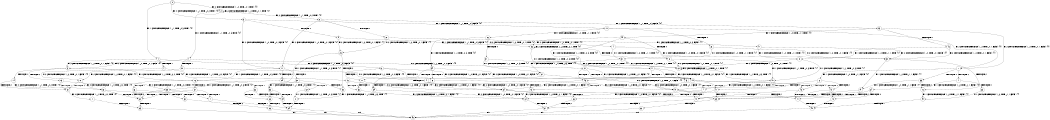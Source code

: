 digraph BCG {
size = "7, 10.5";
center = TRUE;
node [shape = circle];
0 [peripheries = 2];
0 -> 1 [label = "EX !1 !ATOMIC_EXCH_BRANCH (1, +1, TRUE, +0, 3, TRUE) !{0}"];
0 -> 2 [label = "EX !2 !ATOMIC_EXCH_BRANCH (1, +0, TRUE, +0, 1, TRUE) !{0}"];
0 -> 3 [label = "EX !0 !ATOMIC_EXCH_BRANCH (1, +1, TRUE, +0, 2, TRUE) !{0}"];
1 -> 4 [label = "TERMINATE !1"];
1 -> 5 [label = "EX !2 !ATOMIC_EXCH_BRANCH (1, +0, TRUE, +0, 1, FALSE) !{0}"];
1 -> 6 [label = "EX !0 !ATOMIC_EXCH_BRANCH (1, +1, TRUE, +0, 2, FALSE) !{0}"];
2 -> 7 [label = "EX !1 !ATOMIC_EXCH_BRANCH (1, +1, TRUE, +0, 3, TRUE) !{0}"];
2 -> 8 [label = "EX !0 !ATOMIC_EXCH_BRANCH (1, +1, TRUE, +0, 2, TRUE) !{0}"];
2 -> 2 [label = "EX !2 !ATOMIC_EXCH_BRANCH (1, +0, TRUE, +0, 1, TRUE) !{0}"];
3 -> 9 [label = "TERMINATE !0"];
3 -> 10 [label = "EX !1 !ATOMIC_EXCH_BRANCH (1, +1, TRUE, +0, 3, FALSE) !{0}"];
3 -> 11 [label = "EX !2 !ATOMIC_EXCH_BRANCH (1, +0, TRUE, +0, 1, FALSE) !{0}"];
4 -> 12 [label = "EX !2 !ATOMIC_EXCH_BRANCH (1, +0, TRUE, +0, 1, FALSE) !{0}"];
4 -> 13 [label = "EX !0 !ATOMIC_EXCH_BRANCH (1, +1, TRUE, +0, 2, FALSE) !{0}"];
5 -> 14 [label = "TERMINATE !1"];
5 -> 15 [label = "TERMINATE !2"];
5 -> 16 [label = "EX !0 !ATOMIC_EXCH_BRANCH (1, +1, TRUE, +0, 2, TRUE) !{0}"];
6 -> 17 [label = "TERMINATE !1"];
6 -> 18 [label = "TERMINATE !0"];
6 -> 19 [label = "EX !2 !ATOMIC_EXCH_BRANCH (1, +0, TRUE, +0, 1, FALSE) !{0}"];
7 -> 20 [label = "TERMINATE !1"];
7 -> 21 [label = "EX !0 !ATOMIC_EXCH_BRANCH (1, +1, TRUE, +0, 2, FALSE) !{0}"];
7 -> 5 [label = "EX !2 !ATOMIC_EXCH_BRANCH (1, +0, TRUE, +0, 1, FALSE) !{0}"];
8 -> 22 [label = "TERMINATE !0"];
8 -> 23 [label = "EX !1 !ATOMIC_EXCH_BRANCH (1, +1, TRUE, +0, 3, FALSE) !{0}"];
8 -> 11 [label = "EX !2 !ATOMIC_EXCH_BRANCH (1, +0, TRUE, +0, 1, FALSE) !{0}"];
9 -> 24 [label = "EX !1 !ATOMIC_EXCH_BRANCH (1, +1, TRUE, +0, 3, FALSE) !{1}"];
9 -> 25 [label = "EX !2 !ATOMIC_EXCH_BRANCH (1, +0, TRUE, +0, 1, FALSE) !{1}"];
10 -> 26 [label = "TERMINATE !0"];
10 -> 27 [label = "EX !2 !ATOMIC_EXCH_BRANCH (1, +0, TRUE, +0, 1, FALSE) !{0}"];
10 -> 28 [label = "EX !1 !ATOMIC_EXCH_BRANCH (1, +0, TRUE, +1, 1, TRUE) !{0}"];
11 -> 29 [label = "TERMINATE !2"];
11 -> 30 [label = "TERMINATE !0"];
11 -> 16 [label = "EX !1 !ATOMIC_EXCH_BRANCH (1, +1, TRUE, +0, 3, TRUE) !{0}"];
12 -> 31 [label = "TERMINATE !2"];
12 -> 32 [label = "EX !0 !ATOMIC_EXCH_BRANCH (1, +1, TRUE, +0, 2, TRUE) !{0}"];
13 -> 33 [label = "TERMINATE !0"];
13 -> 34 [label = "EX !2 !ATOMIC_EXCH_BRANCH (1, +0, TRUE, +0, 1, FALSE) !{0}"];
14 -> 31 [label = "TERMINATE !2"];
14 -> 32 [label = "EX !0 !ATOMIC_EXCH_BRANCH (1, +1, TRUE, +0, 2, TRUE) !{0}"];
15 -> 31 [label = "TERMINATE !1"];
15 -> 35 [label = "EX !0 !ATOMIC_EXCH_BRANCH (1, +1, TRUE, +0, 2, TRUE) !{0}"];
16 -> 36 [label = "TERMINATE !1"];
16 -> 37 [label = "TERMINATE !2"];
16 -> 38 [label = "TERMINATE !0"];
17 -> 33 [label = "TERMINATE !0"];
17 -> 34 [label = "EX !2 !ATOMIC_EXCH_BRANCH (1, +0, TRUE, +0, 1, FALSE) !{0}"];
18 -> 39 [label = "TERMINATE !1"];
18 -> 40 [label = "EX !2 !ATOMIC_EXCH_BRANCH (1, +0, TRUE, +0, 1, FALSE) !{1}"];
19 -> 41 [label = "TERMINATE !1"];
19 -> 42 [label = "TERMINATE !2"];
19 -> 43 [label = "TERMINATE !0"];
20 -> 44 [label = "EX !0 !ATOMIC_EXCH_BRANCH (1, +1, TRUE, +0, 2, FALSE) !{0}"];
20 -> 12 [label = "EX !2 !ATOMIC_EXCH_BRANCH (1, +0, TRUE, +0, 1, FALSE) !{0}"];
21 -> 45 [label = "TERMINATE !1"];
21 -> 46 [label = "TERMINATE !0"];
21 -> 19 [label = "EX !2 !ATOMIC_EXCH_BRANCH (1, +0, TRUE, +0, 1, FALSE) !{0}"];
22 -> 47 [label = "EX !1 !ATOMIC_EXCH_BRANCH (1, +1, TRUE, +0, 3, FALSE) !{1}"];
22 -> 25 [label = "EX !2 !ATOMIC_EXCH_BRANCH (1, +0, TRUE, +0, 1, FALSE) !{1}"];
23 -> 48 [label = "TERMINATE !0"];
23 -> 27 [label = "EX !2 !ATOMIC_EXCH_BRANCH (1, +0, TRUE, +0, 1, FALSE) !{0}"];
23 -> 49 [label = "EX !1 !ATOMIC_EXCH_BRANCH (1, +0, TRUE, +1, 1, TRUE) !{0}"];
24 -> 50 [label = "EX !2 !ATOMIC_EXCH_BRANCH (1, +0, TRUE, +0, 1, FALSE) !{1}"];
24 -> 51 [label = "EX !1 !ATOMIC_EXCH_BRANCH (1, +0, TRUE, +1, 1, TRUE) !{1}"];
25 -> 52 [label = "TERMINATE !2"];
25 -> 53 [label = "EX !1 !ATOMIC_EXCH_BRANCH (1, +1, TRUE, +0, 3, TRUE) !{1}"];
26 -> 50 [label = "EX !2 !ATOMIC_EXCH_BRANCH (1, +0, TRUE, +0, 1, FALSE) !{1}"];
26 -> 51 [label = "EX !1 !ATOMIC_EXCH_BRANCH (1, +0, TRUE, +1, 1, TRUE) !{1}"];
27 -> 54 [label = "TERMINATE !2"];
27 -> 55 [label = "TERMINATE !0"];
27 -> 56 [label = "EX !1 !ATOMIC_EXCH_BRANCH (1, +0, TRUE, +1, 1, FALSE) !{0}"];
28 -> 57 [label = "TERMINATE !0"];
28 -> 58 [label = "EX !2 !ATOMIC_EXCH_BRANCH (1, +0, TRUE, +0, 1, TRUE) !{0}"];
28 -> 59 [label = "EX !1 !ATOMIC_EXCH_BRANCH (1, +1, TRUE, +0, 3, TRUE) !{0}"];
29 -> 60 [label = "TERMINATE !0"];
29 -> 35 [label = "EX !1 !ATOMIC_EXCH_BRANCH (1, +1, TRUE, +0, 3, TRUE) !{0}"];
30 -> 52 [label = "TERMINATE !2"];
30 -> 53 [label = "EX !1 !ATOMIC_EXCH_BRANCH (1, +1, TRUE, +0, 3, TRUE) !{1}"];
31 -> 61 [label = "EX !0 !ATOMIC_EXCH_BRANCH (1, +1, TRUE, +0, 2, TRUE) !{0}"];
32 -> 62 [label = "TERMINATE !2"];
32 -> 63 [label = "TERMINATE !0"];
33 -> 64 [label = "EX !2 !ATOMIC_EXCH_BRANCH (1, +0, TRUE, +0, 1, FALSE) !{2}"];
34 -> 65 [label = "TERMINATE !2"];
34 -> 66 [label = "TERMINATE !0"];
35 -> 62 [label = "TERMINATE !1"];
35 -> 67 [label = "TERMINATE !0"];
36 -> 62 [label = "TERMINATE !2"];
36 -> 63 [label = "TERMINATE !0"];
37 -> 62 [label = "TERMINATE !1"];
37 -> 67 [label = "TERMINATE !0"];
38 -> 68 [label = "TERMINATE !1"];
38 -> 69 [label = "TERMINATE !2"];
39 -> 64 [label = "EX !2 !ATOMIC_EXCH_BRANCH (1, +0, TRUE, +0, 1, FALSE) !{2}"];
40 -> 70 [label = "TERMINATE !1"];
40 -> 71 [label = "TERMINATE !2"];
41 -> 65 [label = "TERMINATE !2"];
41 -> 66 [label = "TERMINATE !0"];
42 -> 65 [label = "TERMINATE !1"];
42 -> 72 [label = "TERMINATE !0"];
43 -> 70 [label = "TERMINATE !1"];
43 -> 71 [label = "TERMINATE !2"];
44 -> 73 [label = "TERMINATE !0"];
44 -> 34 [label = "EX !2 !ATOMIC_EXCH_BRANCH (1, +0, TRUE, +0, 1, FALSE) !{0}"];
45 -> 73 [label = "TERMINATE !0"];
45 -> 34 [label = "EX !2 !ATOMIC_EXCH_BRANCH (1, +0, TRUE, +0, 1, FALSE) !{0}"];
46 -> 74 [label = "TERMINATE !1"];
46 -> 40 [label = "EX !2 !ATOMIC_EXCH_BRANCH (1, +0, TRUE, +0, 1, FALSE) !{1}"];
47 -> 50 [label = "EX !2 !ATOMIC_EXCH_BRANCH (1, +0, TRUE, +0, 1, FALSE) !{1}"];
47 -> 75 [label = "EX !1 !ATOMIC_EXCH_BRANCH (1, +0, TRUE, +1, 1, TRUE) !{1}"];
48 -> 50 [label = "EX !2 !ATOMIC_EXCH_BRANCH (1, +0, TRUE, +0, 1, FALSE) !{1}"];
48 -> 75 [label = "EX !1 !ATOMIC_EXCH_BRANCH (1, +0, TRUE, +1, 1, TRUE) !{1}"];
49 -> 76 [label = "TERMINATE !0"];
49 -> 58 [label = "EX !2 !ATOMIC_EXCH_BRANCH (1, +0, TRUE, +0, 1, TRUE) !{0}"];
49 -> 77 [label = "EX !1 !ATOMIC_EXCH_BRANCH (1, +1, TRUE, +0, 3, TRUE) !{0}"];
50 -> 78 [label = "TERMINATE !2"];
50 -> 79 [label = "EX !1 !ATOMIC_EXCH_BRANCH (1, +0, TRUE, +1, 1, FALSE) !{1}"];
51 -> 80 [label = "EX !2 !ATOMIC_EXCH_BRANCH (1, +0, TRUE, +0, 1, TRUE) !{1}"];
51 -> 81 [label = "EX !1 !ATOMIC_EXCH_BRANCH (1, +1, TRUE, +0, 3, TRUE) !{1}"];
52 -> 82 [label = "EX !1 !ATOMIC_EXCH_BRANCH (1, +1, TRUE, +0, 3, TRUE) !{1}"];
53 -> 68 [label = "TERMINATE !1"];
53 -> 69 [label = "TERMINATE !2"];
54 -> 83 [label = "TERMINATE !0"];
54 -> 84 [label = "EX !1 !ATOMIC_EXCH_BRANCH (1, +0, TRUE, +1, 1, FALSE) !{0}"];
55 -> 78 [label = "TERMINATE !2"];
55 -> 79 [label = "EX !1 !ATOMIC_EXCH_BRANCH (1, +0, TRUE, +1, 1, FALSE) !{1}"];
56 -> 41 [label = "TERMINATE !1"];
56 -> 42 [label = "TERMINATE !2"];
56 -> 43 [label = "TERMINATE !0"];
57 -> 80 [label = "EX !2 !ATOMIC_EXCH_BRANCH (1, +0, TRUE, +0, 1, TRUE) !{1}"];
57 -> 81 [label = "EX !1 !ATOMIC_EXCH_BRANCH (1, +1, TRUE, +0, 3, TRUE) !{1}"];
58 -> 76 [label = "TERMINATE !0"];
58 -> 58 [label = "EX !2 !ATOMIC_EXCH_BRANCH (1, +0, TRUE, +0, 1, TRUE) !{0}"];
58 -> 77 [label = "EX !1 !ATOMIC_EXCH_BRANCH (1, +1, TRUE, +0, 3, TRUE) !{0}"];
59 -> 17 [label = "TERMINATE !1"];
59 -> 18 [label = "TERMINATE !0"];
59 -> 19 [label = "EX !2 !ATOMIC_EXCH_BRANCH (1, +0, TRUE, +0, 1, FALSE) !{0}"];
60 -> 82 [label = "EX !1 !ATOMIC_EXCH_BRANCH (1, +1, TRUE, +0, 3, TRUE) !{1}"];
61 -> 85 [label = "TERMINATE !0"];
62 -> 85 [label = "TERMINATE !0"];
63 -> 86 [label = "TERMINATE !2"];
64 -> 87 [label = "TERMINATE !2"];
65 -> 88 [label = "TERMINATE !0"];
66 -> 87 [label = "TERMINATE !2"];
67 -> 89 [label = "TERMINATE !1"];
68 -> 86 [label = "TERMINATE !2"];
69 -> 89 [label = "TERMINATE !1"];
70 -> 87 [label = "TERMINATE !2"];
71 -> 90 [label = "TERMINATE !1"];
72 -> 90 [label = "TERMINATE !1"];
73 -> 64 [label = "EX !2 !ATOMIC_EXCH_BRANCH (1, +0, TRUE, +0, 1, FALSE) !{2}"];
74 -> 64 [label = "EX !2 !ATOMIC_EXCH_BRANCH (1, +0, TRUE, +0, 1, FALSE) !{2}"];
75 -> 80 [label = "EX !2 !ATOMIC_EXCH_BRANCH (1, +0, TRUE, +0, 1, TRUE) !{1}"];
75 -> 91 [label = "EX !1 !ATOMIC_EXCH_BRANCH (1, +1, TRUE, +0, 3, TRUE) !{1}"];
76 -> 80 [label = "EX !2 !ATOMIC_EXCH_BRANCH (1, +0, TRUE, +0, 1, TRUE) !{1}"];
76 -> 91 [label = "EX !1 !ATOMIC_EXCH_BRANCH (1, +1, TRUE, +0, 3, TRUE) !{1}"];
77 -> 45 [label = "TERMINATE !1"];
77 -> 46 [label = "TERMINATE !0"];
77 -> 19 [label = "EX !2 !ATOMIC_EXCH_BRANCH (1, +0, TRUE, +0, 1, FALSE) !{0}"];
78 -> 92 [label = "EX !1 !ATOMIC_EXCH_BRANCH (1, +0, TRUE, +1, 1, FALSE) !{1}"];
79 -> 70 [label = "TERMINATE !1"];
79 -> 71 [label = "TERMINATE !2"];
80 -> 80 [label = "EX !2 !ATOMIC_EXCH_BRANCH (1, +0, TRUE, +0, 1, TRUE) !{1}"];
80 -> 91 [label = "EX !1 !ATOMIC_EXCH_BRANCH (1, +1, TRUE, +0, 3, TRUE) !{1}"];
81 -> 39 [label = "TERMINATE !1"];
81 -> 40 [label = "EX !2 !ATOMIC_EXCH_BRANCH (1, +0, TRUE, +0, 1, FALSE) !{1}"];
82 -> 89 [label = "TERMINATE !1"];
83 -> 92 [label = "EX !1 !ATOMIC_EXCH_BRANCH (1, +0, TRUE, +1, 1, FALSE) !{1}"];
84 -> 65 [label = "TERMINATE !1"];
84 -> 72 [label = "TERMINATE !0"];
85 -> 93 [label = "exit"];
86 -> 93 [label = "exit"];
87 -> 93 [label = "exit"];
88 -> 93 [label = "exit"];
89 -> 93 [label = "exit"];
90 -> 93 [label = "exit"];
91 -> 74 [label = "TERMINATE !1"];
91 -> 40 [label = "EX !2 !ATOMIC_EXCH_BRANCH (1, +0, TRUE, +0, 1, FALSE) !{1}"];
92 -> 90 [label = "TERMINATE !1"];
}
